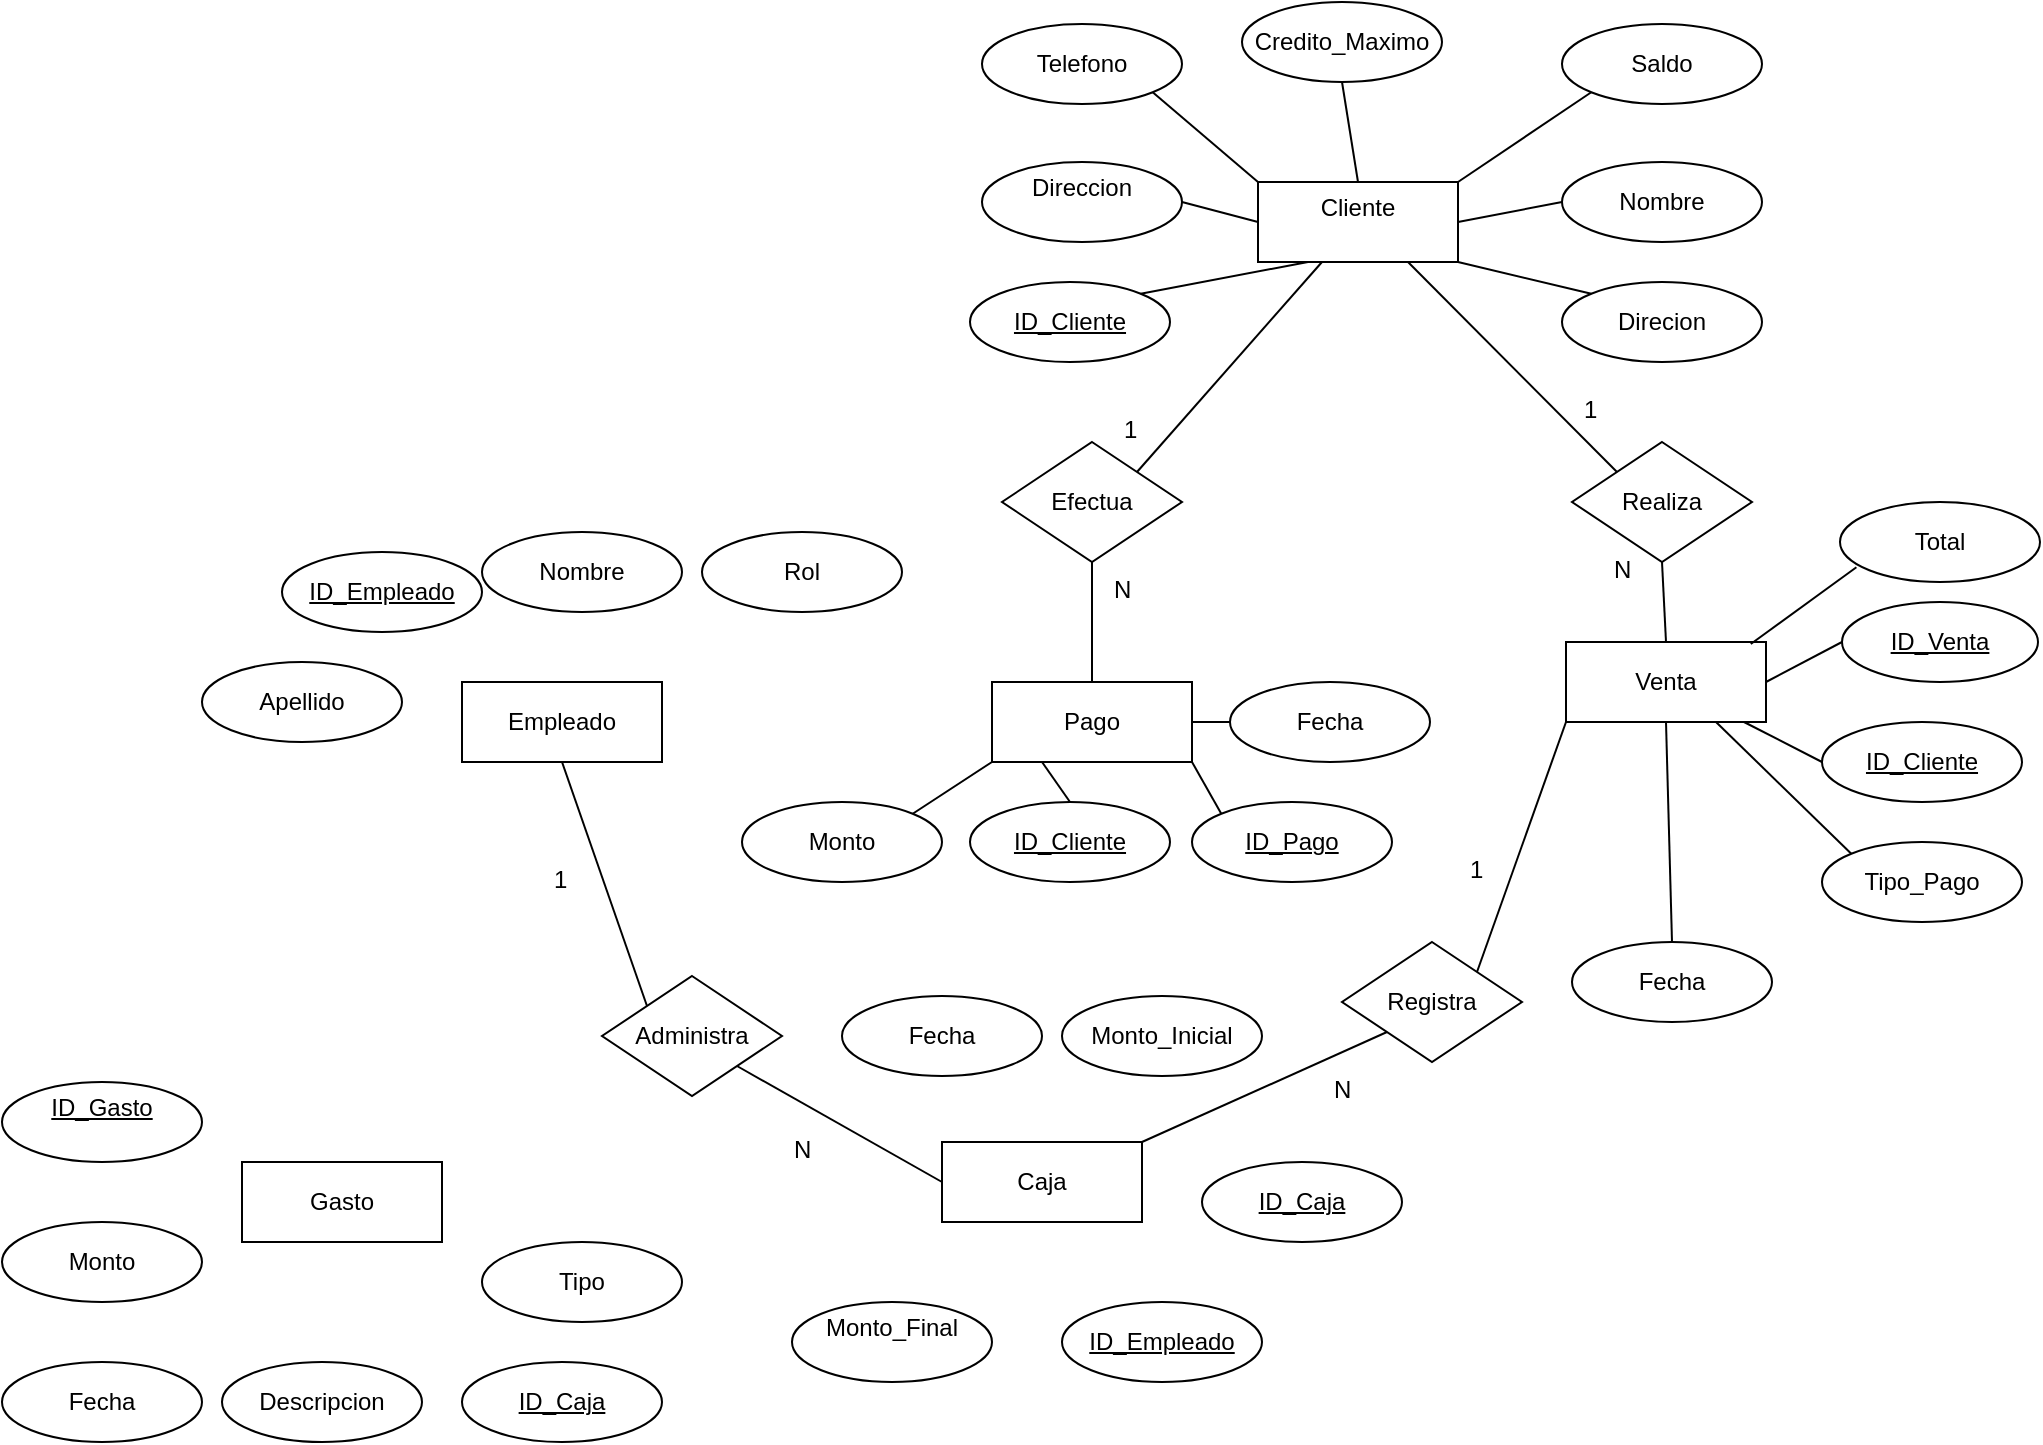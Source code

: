 <mxfile version="26.0.15">
  <diagram name="Page-1" id="g9Gm68W4gXhNJMx40n69">
    <mxGraphModel dx="1900" dy="1657" grid="1" gridSize="10" guides="1" tooltips="1" connect="1" arrows="1" fold="1" page="1" pageScale="1" pageWidth="850" pageHeight="1100" math="0" shadow="0">
      <root>
        <mxCell id="0" />
        <mxCell id="1" parent="0" />
        <mxCell id="vTJhnFbnyQJlAznUNc7g-1" value="Cliente&lt;div&gt;&lt;br&gt;&lt;/div&gt;" style="whiteSpace=wrap;html=1;align=center;" vertex="1" parent="1">
          <mxGeometry x="358" y="50" width="100" height="40" as="geometry" />
        </mxCell>
        <mxCell id="vTJhnFbnyQJlAznUNc7g-2" value="Nombre" style="ellipse;whiteSpace=wrap;html=1;align=center;" vertex="1" parent="1">
          <mxGeometry x="510" y="40" width="100" height="40" as="geometry" />
        </mxCell>
        <mxCell id="vTJhnFbnyQJlAznUNc7g-3" value="ID_Pago" style="ellipse;whiteSpace=wrap;html=1;align=center;fontStyle=4;" vertex="1" parent="1">
          <mxGeometry x="325" y="360" width="100" height="40" as="geometry" />
        </mxCell>
        <mxCell id="vTJhnFbnyQJlAznUNc7g-4" value="Telefono" style="ellipse;whiteSpace=wrap;html=1;align=center;" vertex="1" parent="1">
          <mxGeometry x="220" y="-29" width="100" height="40" as="geometry" />
        </mxCell>
        <mxCell id="vTJhnFbnyQJlAznUNc7g-5" value="Direccion&lt;div&gt;&lt;br&gt;&lt;/div&gt;" style="ellipse;whiteSpace=wrap;html=1;align=center;" vertex="1" parent="1">
          <mxGeometry x="220" y="40" width="100" height="40" as="geometry" />
        </mxCell>
        <mxCell id="vTJhnFbnyQJlAznUNc7g-6" value="Credito_Maximo" style="ellipse;whiteSpace=wrap;html=1;align=center;" vertex="1" parent="1">
          <mxGeometry x="350" y="-40" width="100" height="40" as="geometry" />
        </mxCell>
        <mxCell id="vTJhnFbnyQJlAznUNc7g-7" value="Direcion&lt;span style=&quot;color: rgba(0, 0, 0, 0); font-family: monospace; font-size: 0px; text-align: start; text-wrap-mode: nowrap;&quot;&gt;%3CmxGraphModel%3E%3Croot%3E%3CmxCell%20id%3D%220%22%2F%3E%3CmxCell%20id%3D%221%22%20parent%3D%220%22%2F%3E%3CmxCell%20id%3D%222%22%20value%3D%22Telefono%22%20style%3D%22ellipse%3BwhiteSpace%3Dwrap%3Bhtml%3D1%3Balign%3Dcenter%3B%22%20vertex%3D%221%22%20parent%3D%221%22%3E%3CmxGeometry%20x%3D%22230%22%20y%3D%22340%22%20width%3D%22100%22%20height%3D%2240%22%20as%3D%22geometry%22%2F%3E%3C%2FmxCell%3E%3C%2Froot%3E%3C%2FmxGraphModel%3E&lt;/span&gt;" style="ellipse;whiteSpace=wrap;html=1;align=center;" vertex="1" parent="1">
          <mxGeometry x="510" y="100" width="100" height="40" as="geometry" />
        </mxCell>
        <mxCell id="vTJhnFbnyQJlAznUNc7g-8" value="Saldo" style="ellipse;whiteSpace=wrap;html=1;align=center;" vertex="1" parent="1">
          <mxGeometry x="510" y="-29" width="100" height="40" as="geometry" />
        </mxCell>
        <mxCell id="vTJhnFbnyQJlAznUNc7g-9" value="&lt;div&gt;Pago&lt;/div&gt;" style="whiteSpace=wrap;html=1;align=center;" vertex="1" parent="1">
          <mxGeometry x="225" y="300" width="100" height="40" as="geometry" />
        </mxCell>
        <mxCell id="vTJhnFbnyQJlAznUNc7g-10" value="&lt;div&gt;Venta&lt;/div&gt;" style="whiteSpace=wrap;html=1;align=center;" vertex="1" parent="1">
          <mxGeometry x="512" y="280" width="100" height="40" as="geometry" />
        </mxCell>
        <mxCell id="vTJhnFbnyQJlAznUNc7g-11" value="Realiza" style="shape=rhombus;perimeter=rhombusPerimeter;whiteSpace=wrap;html=1;align=center;" vertex="1" parent="1">
          <mxGeometry x="515" y="180" width="90" height="60" as="geometry" />
        </mxCell>
        <mxCell id="vTJhnFbnyQJlAznUNc7g-12" value="Efectua" style="shape=rhombus;perimeter=rhombusPerimeter;whiteSpace=wrap;html=1;align=center;" vertex="1" parent="1">
          <mxGeometry x="230" y="180" width="90" height="60" as="geometry" />
        </mxCell>
        <mxCell id="vTJhnFbnyQJlAznUNc7g-13" value="ID_Cliente" style="ellipse;whiteSpace=wrap;html=1;align=center;fontStyle=4;" vertex="1" parent="1">
          <mxGeometry x="214" y="100" width="100" height="40" as="geometry" />
        </mxCell>
        <mxCell id="vTJhnFbnyQJlAznUNc7g-14" value="ID_Cliente" style="ellipse;whiteSpace=wrap;html=1;align=center;fontStyle=4;" vertex="1" parent="1">
          <mxGeometry x="214" y="360" width="100" height="40" as="geometry" />
        </mxCell>
        <mxCell id="vTJhnFbnyQJlAznUNc7g-15" value="&lt;div&gt;Monto&lt;span style=&quot;color: rgba(0, 0, 0, 0); font-family: monospace; font-size: 0px; text-align: start; text-wrap-mode: nowrap; background-color: transparent;&quot;&gt;%3CmxGraphModel%3E%3Croot%3E%3CmxCell%20id%3D%220%22%2F%3E%3CmxCell%20id%3D%221%22%20parent%3D%220%22%2F%3E%3CmxCell%20id%3D%222%22%20value%3D%22Direccion%26lt%3Bdiv%26gt%3B%26lt%3Bbr%26gt%3B%26lt%3B%2Fdiv%26gt%3B%22%20style%3D%22ellipse%3BwhiteSpace%3Dwrap%3Bhtml%3D1%3Balign%3Dcenter%3B%22%20vertex%3D%221%22%20parent%3D%221%22%3E%3CmxGeometry%20x%3D%22220%22%20y%3D%2240%22%20width%3D%22100%22%20height%3D%2240%22%20as%3D%22geometry%22%2F%3E%3C%2FmxCell%3E%3C%2Froot%3E%3C%2FmxGraphModel%3E&lt;/span&gt;&lt;/div&gt;" style="ellipse;whiteSpace=wrap;html=1;align=center;" vertex="1" parent="1">
          <mxGeometry x="100" y="360" width="100" height="40" as="geometry" />
        </mxCell>
        <mxCell id="vTJhnFbnyQJlAznUNc7g-16" value="&lt;div&gt;Fecha&lt;/div&gt;" style="ellipse;whiteSpace=wrap;html=1;align=center;" vertex="1" parent="1">
          <mxGeometry x="344" y="300" width="100" height="40" as="geometry" />
        </mxCell>
        <mxCell id="vTJhnFbnyQJlAznUNc7g-17" value="ID_Venta" style="ellipse;whiteSpace=wrap;html=1;align=center;fontStyle=4;" vertex="1" parent="1">
          <mxGeometry x="650" y="260" width="98" height="40" as="geometry" />
        </mxCell>
        <mxCell id="vTJhnFbnyQJlAznUNc7g-20" value="ID_Cliente" style="ellipse;whiteSpace=wrap;html=1;align=center;fontStyle=4;" vertex="1" parent="1">
          <mxGeometry x="640" y="320" width="100" height="40" as="geometry" />
        </mxCell>
        <mxCell id="vTJhnFbnyQJlAznUNc7g-21" value="Fecha&lt;span style=&quot;color: rgba(0, 0, 0, 0); font-family: monospace; font-size: 0px; text-align: start; text-wrap-mode: nowrap;&quot;&gt;%3CmxGraphModel%3E%3Croot%3E%3CmxCell%20id%3D%220%22%2F%3E%3CmxCell%20id%3D%221%22%20parent%3D%220%22%2F%3E%3CmxCell%20id%3D%222%22%20value%3D%22Direcion%26lt%3Bspan%20style%3D%26quot%3Bcolor%3A%20rgba(0%2C%200%2C%200%2C%200)%3B%20font-family%3A%20monospace%3B%20font-size%3A%200px%3B%20text-align%3A%20start%3B%20text-wrap-mode%3A%20nowrap%3B%26quot%3B%26gt%3B%253CmxGraphModel%253E%253Croot%253E%253CmxCell%2520id%253D%25220%2522%252F%253E%253CmxCell%2520id%253D%25221%2522%2520parent%253D%25220%2522%252F%253E%253CmxCell%2520id%253D%25222%2522%2520value%253D%2522Telefono%2522%2520style%253D%2522ellipse%253BwhiteSpace%253Dwrap%253Bhtml%253D1%253Balign%253Dcenter%253B%2522%2520vertex%253D%25221%2522%2520parent%253D%25221%2522%253E%253CmxGeometry%2520x%253D%2522230%2522%2520y%253D%2522340%2522%2520width%253D%2522100%2522%2520height%253D%252240%2522%2520as%253D%2522geometry%2522%252F%253E%253C%252FmxCell%253E%253C%252Froot%253E%253C%252FmxGraphModel%253E%26lt%3B%2Fspan%26gt%3B%22%20style%3D%22ellipse%3BwhiteSpace%3Dwrap%3Bhtml%3D1%3Balign%3Dcenter%3B%22%20vertex%3D%221%22%20parent%3D%221%22%3E%3CmxGeometry%20x%3D%22510%22%20y%3D%22100%22%20width%3D%22100%22%20height%3D%2240%22%20as%3D%22geometry%22%2F%3E%3C%2FmxCell%3E%3C%2Froot%3E%3C%2FmxGraphModel%3E&lt;/span&gt;" style="ellipse;whiteSpace=wrap;html=1;align=center;" vertex="1" parent="1">
          <mxGeometry x="515" y="430" width="100" height="40" as="geometry" />
        </mxCell>
        <mxCell id="vTJhnFbnyQJlAznUNc7g-22" value="Total" style="ellipse;whiteSpace=wrap;html=1;align=center;" vertex="1" parent="1">
          <mxGeometry x="649" y="210" width="100" height="40" as="geometry" />
        </mxCell>
        <mxCell id="vTJhnFbnyQJlAznUNc7g-23" value="Tipo_Pago" style="ellipse;whiteSpace=wrap;html=1;align=center;" vertex="1" parent="1">
          <mxGeometry x="640" y="380" width="100" height="40" as="geometry" />
        </mxCell>
        <mxCell id="vTJhnFbnyQJlAznUNc7g-24" value="" style="endArrow=none;html=1;rounded=0;entryX=1;entryY=1;entryDx=0;entryDy=0;exitX=0;exitY=0;exitDx=0;exitDy=0;" edge="1" parent="1" source="vTJhnFbnyQJlAznUNc7g-1" target="vTJhnFbnyQJlAznUNc7g-4">
          <mxGeometry width="50" height="50" relative="1" as="geometry">
            <mxPoint x="520" y="230" as="sourcePoint" />
            <mxPoint x="570" y="180" as="targetPoint" />
          </mxGeometry>
        </mxCell>
        <mxCell id="vTJhnFbnyQJlAznUNc7g-26" value="" style="endArrow=none;html=1;rounded=0;entryX=0.5;entryY=1;entryDx=0;entryDy=0;exitX=0.5;exitY=0;exitDx=0;exitDy=0;" edge="1" parent="1" source="vTJhnFbnyQJlAznUNc7g-1" target="vTJhnFbnyQJlAznUNc7g-6">
          <mxGeometry width="50" height="50" relative="1" as="geometry">
            <mxPoint x="360" y="60" as="sourcePoint" />
            <mxPoint x="315" y="15" as="targetPoint" />
          </mxGeometry>
        </mxCell>
        <mxCell id="vTJhnFbnyQJlAznUNc7g-27" value="" style="endArrow=none;html=1;rounded=0;entryX=0;entryY=1;entryDx=0;entryDy=0;exitX=1;exitY=0;exitDx=0;exitDy=0;" edge="1" parent="1" source="vTJhnFbnyQJlAznUNc7g-1" target="vTJhnFbnyQJlAznUNc7g-8">
          <mxGeometry width="50" height="50" relative="1" as="geometry">
            <mxPoint x="525" y="70" as="sourcePoint" />
            <mxPoint x="480" y="25" as="targetPoint" />
          </mxGeometry>
        </mxCell>
        <mxCell id="vTJhnFbnyQJlAznUNc7g-28" value="" style="endArrow=none;html=1;rounded=0;entryX=0;entryY=0.5;entryDx=0;entryDy=0;exitX=1;exitY=0.5;exitDx=0;exitDy=0;" edge="1" parent="1" source="vTJhnFbnyQJlAznUNc7g-1" target="vTJhnFbnyQJlAznUNc7g-2">
          <mxGeometry width="50" height="50" relative="1" as="geometry">
            <mxPoint x="380" y="80" as="sourcePoint" />
            <mxPoint x="335" y="35" as="targetPoint" />
          </mxGeometry>
        </mxCell>
        <mxCell id="vTJhnFbnyQJlAznUNc7g-29" value="" style="endArrow=none;html=1;rounded=0;entryX=1;entryY=0.5;entryDx=0;entryDy=0;exitX=0;exitY=0.5;exitDx=0;exitDy=0;" edge="1" parent="1" source="vTJhnFbnyQJlAznUNc7g-1" target="vTJhnFbnyQJlAznUNc7g-5">
          <mxGeometry width="50" height="50" relative="1" as="geometry">
            <mxPoint x="350" y="70" as="sourcePoint" />
            <mxPoint x="345" y="45" as="targetPoint" />
          </mxGeometry>
        </mxCell>
        <mxCell id="vTJhnFbnyQJlAznUNc7g-30" value="" style="endArrow=none;html=1;rounded=0;entryX=1;entryY=0;entryDx=0;entryDy=0;exitX=0.25;exitY=1;exitDx=0;exitDy=0;" edge="1" parent="1" source="vTJhnFbnyQJlAznUNc7g-1" target="vTJhnFbnyQJlAznUNc7g-13">
          <mxGeometry width="50" height="50" relative="1" as="geometry">
            <mxPoint x="400" y="100" as="sourcePoint" />
            <mxPoint x="355" y="55" as="targetPoint" />
          </mxGeometry>
        </mxCell>
        <mxCell id="vTJhnFbnyQJlAznUNc7g-31" value="" style="endArrow=none;html=1;rounded=0;entryX=1;entryY=1;entryDx=0;entryDy=0;exitX=0;exitY=0;exitDx=0;exitDy=0;" edge="1" parent="1" source="vTJhnFbnyQJlAznUNc7g-7" target="vTJhnFbnyQJlAznUNc7g-1">
          <mxGeometry width="50" height="50" relative="1" as="geometry">
            <mxPoint x="410" y="110" as="sourcePoint" />
            <mxPoint x="365" y="65" as="targetPoint" />
          </mxGeometry>
        </mxCell>
        <mxCell id="vTJhnFbnyQJlAznUNc7g-32" value="" style="endArrow=none;html=1;rounded=0;exitX=1;exitY=0;exitDx=0;exitDy=0;" edge="1" parent="1" source="vTJhnFbnyQJlAznUNc7g-12">
          <mxGeometry width="50" height="50" relative="1" as="geometry">
            <mxPoint x="420" y="120" as="sourcePoint" />
            <mxPoint x="390" y="90" as="targetPoint" />
          </mxGeometry>
        </mxCell>
        <mxCell id="vTJhnFbnyQJlAznUNc7g-33" value="" style="endArrow=none;html=1;rounded=0;entryX=0.75;entryY=1;entryDx=0;entryDy=0;exitX=0;exitY=0;exitDx=0;exitDy=0;" edge="1" parent="1" source="vTJhnFbnyQJlAznUNc7g-11" target="vTJhnFbnyQJlAznUNc7g-1">
          <mxGeometry width="50" height="50" relative="1" as="geometry">
            <mxPoint x="430" y="130" as="sourcePoint" />
            <mxPoint x="385" y="85" as="targetPoint" />
          </mxGeometry>
        </mxCell>
        <mxCell id="vTJhnFbnyQJlAznUNc7g-34" value="" style="endArrow=none;html=1;rounded=0;entryX=0.5;entryY=1;entryDx=0;entryDy=0;exitX=0.5;exitY=0;exitDx=0;exitDy=0;" edge="1" parent="1" source="vTJhnFbnyQJlAznUNc7g-9" target="vTJhnFbnyQJlAznUNc7g-12">
          <mxGeometry width="50" height="50" relative="1" as="geometry">
            <mxPoint x="440" y="140" as="sourcePoint" />
            <mxPoint x="395" y="95" as="targetPoint" />
          </mxGeometry>
        </mxCell>
        <mxCell id="vTJhnFbnyQJlAznUNc7g-35" value="" style="endArrow=none;html=1;rounded=0;entryX=0.5;entryY=1;entryDx=0;entryDy=0;exitX=0.5;exitY=0;exitDx=0;exitDy=0;" edge="1" parent="1" source="vTJhnFbnyQJlAznUNc7g-10" target="vTJhnFbnyQJlAznUNc7g-11">
          <mxGeometry width="50" height="50" relative="1" as="geometry">
            <mxPoint x="450" y="150" as="sourcePoint" />
            <mxPoint x="405" y="105" as="targetPoint" />
          </mxGeometry>
        </mxCell>
        <mxCell id="vTJhnFbnyQJlAznUNc7g-36" value="" style="endArrow=none;html=1;rounded=0;entryX=0.924;entryY=0.025;entryDx=0;entryDy=0;exitX=0.082;exitY=0.815;exitDx=0;exitDy=0;entryPerimeter=0;exitPerimeter=0;" edge="1" parent="1" source="vTJhnFbnyQJlAznUNc7g-22" target="vTJhnFbnyQJlAznUNc7g-10">
          <mxGeometry width="50" height="50" relative="1" as="geometry">
            <mxPoint x="460" y="160" as="sourcePoint" />
            <mxPoint x="415" y="115" as="targetPoint" />
          </mxGeometry>
        </mxCell>
        <mxCell id="vTJhnFbnyQJlAznUNc7g-39" value="" style="endArrow=none;html=1;rounded=0;entryX=1;entryY=0.5;entryDx=0;entryDy=0;exitX=0;exitY=0.5;exitDx=0;exitDy=0;" edge="1" parent="1" source="vTJhnFbnyQJlAznUNc7g-17" target="vTJhnFbnyQJlAznUNc7g-10">
          <mxGeometry width="50" height="50" relative="1" as="geometry">
            <mxPoint x="470" y="170" as="sourcePoint" />
            <mxPoint x="425" y="125" as="targetPoint" />
          </mxGeometry>
        </mxCell>
        <mxCell id="vTJhnFbnyQJlAznUNc7g-40" value="" style="endArrow=none;html=1;rounded=0;exitX=0;exitY=0.5;exitDx=0;exitDy=0;" edge="1" parent="1" source="vTJhnFbnyQJlAznUNc7g-20" target="vTJhnFbnyQJlAznUNc7g-10">
          <mxGeometry width="50" height="50" relative="1" as="geometry">
            <mxPoint x="480" y="180" as="sourcePoint" />
            <mxPoint x="435" y="135" as="targetPoint" />
          </mxGeometry>
        </mxCell>
        <mxCell id="vTJhnFbnyQJlAznUNc7g-41" value="" style="endArrow=none;html=1;rounded=0;entryX=0;entryY=0;entryDx=0;entryDy=0;exitX=0.75;exitY=1;exitDx=0;exitDy=0;" edge="1" parent="1" source="vTJhnFbnyQJlAznUNc7g-10" target="vTJhnFbnyQJlAznUNc7g-23">
          <mxGeometry width="50" height="50" relative="1" as="geometry">
            <mxPoint x="490" y="190" as="sourcePoint" />
            <mxPoint x="445" y="145" as="targetPoint" />
          </mxGeometry>
        </mxCell>
        <mxCell id="vTJhnFbnyQJlAznUNc7g-42" value="" style="endArrow=none;html=1;rounded=0;entryX=0.5;entryY=0;entryDx=0;entryDy=0;exitX=0.5;exitY=1;exitDx=0;exitDy=0;" edge="1" parent="1" source="vTJhnFbnyQJlAznUNc7g-10" target="vTJhnFbnyQJlAznUNc7g-21">
          <mxGeometry width="50" height="50" relative="1" as="geometry">
            <mxPoint x="500" y="200" as="sourcePoint" />
            <mxPoint x="455" y="155" as="targetPoint" />
          </mxGeometry>
        </mxCell>
        <mxCell id="vTJhnFbnyQJlAznUNc7g-45" value="N" style="text;strokeColor=none;fillColor=none;spacingLeft=4;spacingRight=4;overflow=hidden;rotatable=0;points=[[0,0.5],[1,0.5]];portConstraint=eastwest;fontSize=12;whiteSpace=wrap;html=1;" vertex="1" parent="1">
          <mxGeometry x="280" y="240" width="40" height="30" as="geometry" />
        </mxCell>
        <mxCell id="vTJhnFbnyQJlAznUNc7g-46" value="1" style="text;strokeColor=none;fillColor=none;spacingLeft=4;spacingRight=4;overflow=hidden;rotatable=0;points=[[0,0.5],[1,0.5]];portConstraint=eastwest;fontSize=12;whiteSpace=wrap;html=1;" vertex="1" parent="1">
          <mxGeometry x="285" y="160" width="40" height="30" as="geometry" />
        </mxCell>
        <mxCell id="vTJhnFbnyQJlAznUNc7g-48" value="1" style="text;strokeColor=none;fillColor=none;spacingLeft=4;spacingRight=4;overflow=hidden;rotatable=0;points=[[0,0.5],[1,0.5]];portConstraint=eastwest;fontSize=12;whiteSpace=wrap;html=1;" vertex="1" parent="1">
          <mxGeometry x="515" y="150" width="40" height="30" as="geometry" />
        </mxCell>
        <mxCell id="vTJhnFbnyQJlAznUNc7g-49" value="N" style="text;strokeColor=none;fillColor=none;spacingLeft=4;spacingRight=4;overflow=hidden;rotatable=0;points=[[0,0.5],[1,0.5]];portConstraint=eastwest;fontSize=12;whiteSpace=wrap;html=1;" vertex="1" parent="1">
          <mxGeometry x="530" y="230" width="40" height="30" as="geometry" />
        </mxCell>
        <mxCell id="vTJhnFbnyQJlAznUNc7g-50" value="" style="endArrow=none;html=1;rounded=0;entryX=0;entryY=1;entryDx=0;entryDy=0;exitX=1;exitY=0;exitDx=0;exitDy=0;" edge="1" parent="1" source="vTJhnFbnyQJlAznUNc7g-15" target="vTJhnFbnyQJlAznUNc7g-9">
          <mxGeometry width="50" height="50" relative="1" as="geometry">
            <mxPoint x="285" y="310" as="sourcePoint" />
            <mxPoint x="285" y="250" as="targetPoint" />
          </mxGeometry>
        </mxCell>
        <mxCell id="vTJhnFbnyQJlAznUNc7g-51" value="" style="endArrow=none;html=1;rounded=0;entryX=0.5;entryY=0;entryDx=0;entryDy=0;exitX=0.25;exitY=1;exitDx=0;exitDy=0;" edge="1" parent="1" source="vTJhnFbnyQJlAznUNc7g-9" target="vTJhnFbnyQJlAznUNc7g-14">
          <mxGeometry width="50" height="50" relative="1" as="geometry">
            <mxPoint x="295" y="320" as="sourcePoint" />
            <mxPoint x="295" y="260" as="targetPoint" />
          </mxGeometry>
        </mxCell>
        <mxCell id="vTJhnFbnyQJlAznUNc7g-52" value="" style="endArrow=none;html=1;rounded=0;entryX=1;entryY=1;entryDx=0;entryDy=0;exitX=0;exitY=0;exitDx=0;exitDy=0;" edge="1" parent="1" source="vTJhnFbnyQJlAznUNc7g-3" target="vTJhnFbnyQJlAznUNc7g-9">
          <mxGeometry width="50" height="50" relative="1" as="geometry">
            <mxPoint x="305" y="330" as="sourcePoint" />
            <mxPoint x="305" y="270" as="targetPoint" />
          </mxGeometry>
        </mxCell>
        <mxCell id="vTJhnFbnyQJlAznUNc7g-53" value="" style="endArrow=none;html=1;rounded=0;entryX=0;entryY=0.5;entryDx=0;entryDy=0;exitX=1;exitY=0.5;exitDx=0;exitDy=0;" edge="1" parent="1" source="vTJhnFbnyQJlAznUNc7g-9" target="vTJhnFbnyQJlAznUNc7g-16">
          <mxGeometry width="50" height="50" relative="1" as="geometry">
            <mxPoint x="315" y="340" as="sourcePoint" />
            <mxPoint x="315" y="280" as="targetPoint" />
          </mxGeometry>
        </mxCell>
        <mxCell id="vTJhnFbnyQJlAznUNc7g-55" value="Empleado" style="whiteSpace=wrap;html=1;align=center;" vertex="1" parent="1">
          <mxGeometry x="-40" y="300" width="100" height="40" as="geometry" />
        </mxCell>
        <mxCell id="vTJhnFbnyQJlAznUNc7g-56" value="ID_Empleado" style="ellipse;whiteSpace=wrap;html=1;align=center;fontStyle=4;" vertex="1" parent="1">
          <mxGeometry x="260" y="610" width="100" height="40" as="geometry" />
        </mxCell>
        <mxCell id="vTJhnFbnyQJlAznUNc7g-57" value="Nombre" style="ellipse;whiteSpace=wrap;html=1;align=center;" vertex="1" parent="1">
          <mxGeometry x="-30" y="225" width="100" height="40" as="geometry" />
        </mxCell>
        <mxCell id="vTJhnFbnyQJlAznUNc7g-58" value="Apellido" style="ellipse;whiteSpace=wrap;html=1;align=center;" vertex="1" parent="1">
          <mxGeometry x="-170" y="290" width="100" height="40" as="geometry" />
        </mxCell>
        <mxCell id="vTJhnFbnyQJlAznUNc7g-59" value="Rol" style="ellipse;whiteSpace=wrap;html=1;align=center;" vertex="1" parent="1">
          <mxGeometry x="80" y="225" width="100" height="40" as="geometry" />
        </mxCell>
        <mxCell id="vTJhnFbnyQJlAznUNc7g-61" value="Caja" style="whiteSpace=wrap;html=1;align=center;" vertex="1" parent="1">
          <mxGeometry x="200" y="530" width="100" height="40" as="geometry" />
        </mxCell>
        <mxCell id="vTJhnFbnyQJlAznUNc7g-62" value="ID_Caja" style="ellipse;whiteSpace=wrap;html=1;align=center;fontStyle=4;" vertex="1" parent="1">
          <mxGeometry x="330" y="540" width="100" height="40" as="geometry" />
        </mxCell>
        <mxCell id="vTJhnFbnyQJlAznUNc7g-63" value="Fecha" style="ellipse;whiteSpace=wrap;html=1;align=center;" vertex="1" parent="1">
          <mxGeometry x="150" y="457" width="100" height="40" as="geometry" />
        </mxCell>
        <mxCell id="vTJhnFbnyQJlAznUNc7g-64" value="Monto_Inicial" style="ellipse;whiteSpace=wrap;html=1;align=center;" vertex="1" parent="1">
          <mxGeometry x="260" y="457" width="100" height="40" as="geometry" />
        </mxCell>
        <mxCell id="vTJhnFbnyQJlAznUNc7g-65" value="Monto_Final&lt;div&gt;&lt;br&gt;&lt;/div&gt;" style="ellipse;whiteSpace=wrap;html=1;align=center;" vertex="1" parent="1">
          <mxGeometry x="125" y="610" width="100" height="40" as="geometry" />
        </mxCell>
        <mxCell id="vTJhnFbnyQJlAznUNc7g-66" value="ID_Empleado" style="ellipse;whiteSpace=wrap;html=1;align=center;fontStyle=4;" vertex="1" parent="1">
          <mxGeometry x="-130" y="235" width="100" height="40" as="geometry" />
        </mxCell>
        <mxCell id="vTJhnFbnyQJlAznUNc7g-67" value="Gasto" style="whiteSpace=wrap;html=1;align=center;" vertex="1" parent="1">
          <mxGeometry x="-150" y="540" width="100" height="40" as="geometry" />
        </mxCell>
        <mxCell id="vTJhnFbnyQJlAznUNc7g-69" value="ID_Gasto&lt;div&gt;&lt;br&gt;&lt;/div&gt;" style="ellipse;whiteSpace=wrap;html=1;align=center;fontStyle=4;" vertex="1" parent="1">
          <mxGeometry x="-270" y="500" width="100" height="40" as="geometry" />
        </mxCell>
        <mxCell id="vTJhnFbnyQJlAznUNc7g-70" value="ID_Caja" style="ellipse;whiteSpace=wrap;html=1;align=center;fontStyle=4;" vertex="1" parent="1">
          <mxGeometry x="-40" y="640" width="100" height="40" as="geometry" />
        </mxCell>
        <mxCell id="vTJhnFbnyQJlAznUNc7g-71" value="&lt;div&gt;Descripcion&lt;/div&gt;" style="ellipse;whiteSpace=wrap;html=1;align=center;" vertex="1" parent="1">
          <mxGeometry x="-160" y="640" width="100" height="40" as="geometry" />
        </mxCell>
        <mxCell id="vTJhnFbnyQJlAznUNc7g-73" value="&lt;div&gt;Monto&lt;/div&gt;" style="ellipse;whiteSpace=wrap;html=1;align=center;" vertex="1" parent="1">
          <mxGeometry x="-270" y="570" width="100" height="40" as="geometry" />
        </mxCell>
        <mxCell id="vTJhnFbnyQJlAznUNc7g-74" value="&lt;div&gt;Fecha&lt;/div&gt;" style="ellipse;whiteSpace=wrap;html=1;align=center;" vertex="1" parent="1">
          <mxGeometry x="-270" y="640" width="100" height="40" as="geometry" />
        </mxCell>
        <mxCell id="vTJhnFbnyQJlAznUNc7g-75" value="&lt;div&gt;Tipo&lt;/div&gt;" style="ellipse;whiteSpace=wrap;html=1;align=center;" vertex="1" parent="1">
          <mxGeometry x="-30" y="580" width="100" height="40" as="geometry" />
        </mxCell>
        <mxCell id="vTJhnFbnyQJlAznUNc7g-76" value="Registra" style="shape=rhombus;perimeter=rhombusPerimeter;whiteSpace=wrap;html=1;align=center;" vertex="1" parent="1">
          <mxGeometry x="400" y="430" width="90" height="60" as="geometry" />
        </mxCell>
        <mxCell id="vTJhnFbnyQJlAznUNc7g-77" value="" style="endArrow=none;html=1;rounded=0;entryX=1;entryY=0;entryDx=0;entryDy=0;exitX=0;exitY=1;exitDx=0;exitDy=0;" edge="1" parent="1" source="vTJhnFbnyQJlAznUNc7g-10" target="vTJhnFbnyQJlAznUNc7g-76">
          <mxGeometry width="50" height="50" relative="1" as="geometry">
            <mxPoint x="572" y="330" as="sourcePoint" />
            <mxPoint x="575" y="440" as="targetPoint" />
          </mxGeometry>
        </mxCell>
        <mxCell id="vTJhnFbnyQJlAznUNc7g-78" value="" style="endArrow=none;html=1;rounded=0;entryX=1;entryY=0;entryDx=0;entryDy=0;exitX=0;exitY=1;exitDx=0;exitDy=0;" edge="1" parent="1" source="vTJhnFbnyQJlAznUNc7g-76" target="vTJhnFbnyQJlAznUNc7g-61">
          <mxGeometry width="50" height="50" relative="1" as="geometry">
            <mxPoint x="582" y="340" as="sourcePoint" />
            <mxPoint x="585" y="450" as="targetPoint" />
          </mxGeometry>
        </mxCell>
        <mxCell id="vTJhnFbnyQJlAznUNc7g-79" value="N" style="text;strokeColor=none;fillColor=none;spacingLeft=4;spacingRight=4;overflow=hidden;rotatable=0;points=[[0,0.5],[1,0.5]];portConstraint=eastwest;fontSize=12;whiteSpace=wrap;html=1;" vertex="1" parent="1">
          <mxGeometry x="390" y="490" width="40" height="30" as="geometry" />
        </mxCell>
        <mxCell id="vTJhnFbnyQJlAznUNc7g-81" value="1" style="text;strokeColor=none;fillColor=none;spacingLeft=4;spacingRight=4;overflow=hidden;rotatable=0;points=[[0,0.5],[1,0.5]];portConstraint=eastwest;fontSize=12;whiteSpace=wrap;html=1;" vertex="1" parent="1">
          <mxGeometry x="458" y="380" width="40" height="30" as="geometry" />
        </mxCell>
        <mxCell id="vTJhnFbnyQJlAznUNc7g-82" value="Administra" style="shape=rhombus;perimeter=rhombusPerimeter;whiteSpace=wrap;html=1;align=center;" vertex="1" parent="1">
          <mxGeometry x="30" y="447" width="90" height="60" as="geometry" />
        </mxCell>
        <mxCell id="vTJhnFbnyQJlAznUNc7g-83" value="" style="endArrow=none;html=1;rounded=0;entryX=0;entryY=0;entryDx=0;entryDy=0;exitX=0.5;exitY=1;exitDx=0;exitDy=0;" edge="1" parent="1" source="vTJhnFbnyQJlAznUNc7g-55" target="vTJhnFbnyQJlAznUNc7g-82">
          <mxGeometry width="50" height="50" relative="1" as="geometry">
            <mxPoint x="522" y="330" as="sourcePoint" />
            <mxPoint x="478" y="455" as="targetPoint" />
          </mxGeometry>
        </mxCell>
        <mxCell id="vTJhnFbnyQJlAznUNc7g-84" value="" style="endArrow=none;html=1;rounded=0;entryX=0;entryY=0.5;entryDx=0;entryDy=0;exitX=1;exitY=1;exitDx=0;exitDy=0;" edge="1" parent="1" source="vTJhnFbnyQJlAznUNc7g-82" target="vTJhnFbnyQJlAznUNc7g-61">
          <mxGeometry width="50" height="50" relative="1" as="geometry">
            <mxPoint x="532" y="340" as="sourcePoint" />
            <mxPoint x="488" y="465" as="targetPoint" />
          </mxGeometry>
        </mxCell>
        <mxCell id="vTJhnFbnyQJlAznUNc7g-85" value="1" style="text;strokeColor=none;fillColor=none;spacingLeft=4;spacingRight=4;overflow=hidden;rotatable=0;points=[[0,0.5],[1,0.5]];portConstraint=eastwest;fontSize=12;whiteSpace=wrap;html=1;" vertex="1" parent="1">
          <mxGeometry y="385" width="40" height="30" as="geometry" />
        </mxCell>
        <mxCell id="vTJhnFbnyQJlAznUNc7g-87" value="N" style="text;strokeColor=none;fillColor=none;spacingLeft=4;spacingRight=4;overflow=hidden;rotatable=0;points=[[0,0.5],[1,0.5]];portConstraint=eastwest;fontSize=12;whiteSpace=wrap;html=1;" vertex="1" parent="1">
          <mxGeometry x="120" y="520" width="40" height="30" as="geometry" />
        </mxCell>
      </root>
    </mxGraphModel>
  </diagram>
</mxfile>
